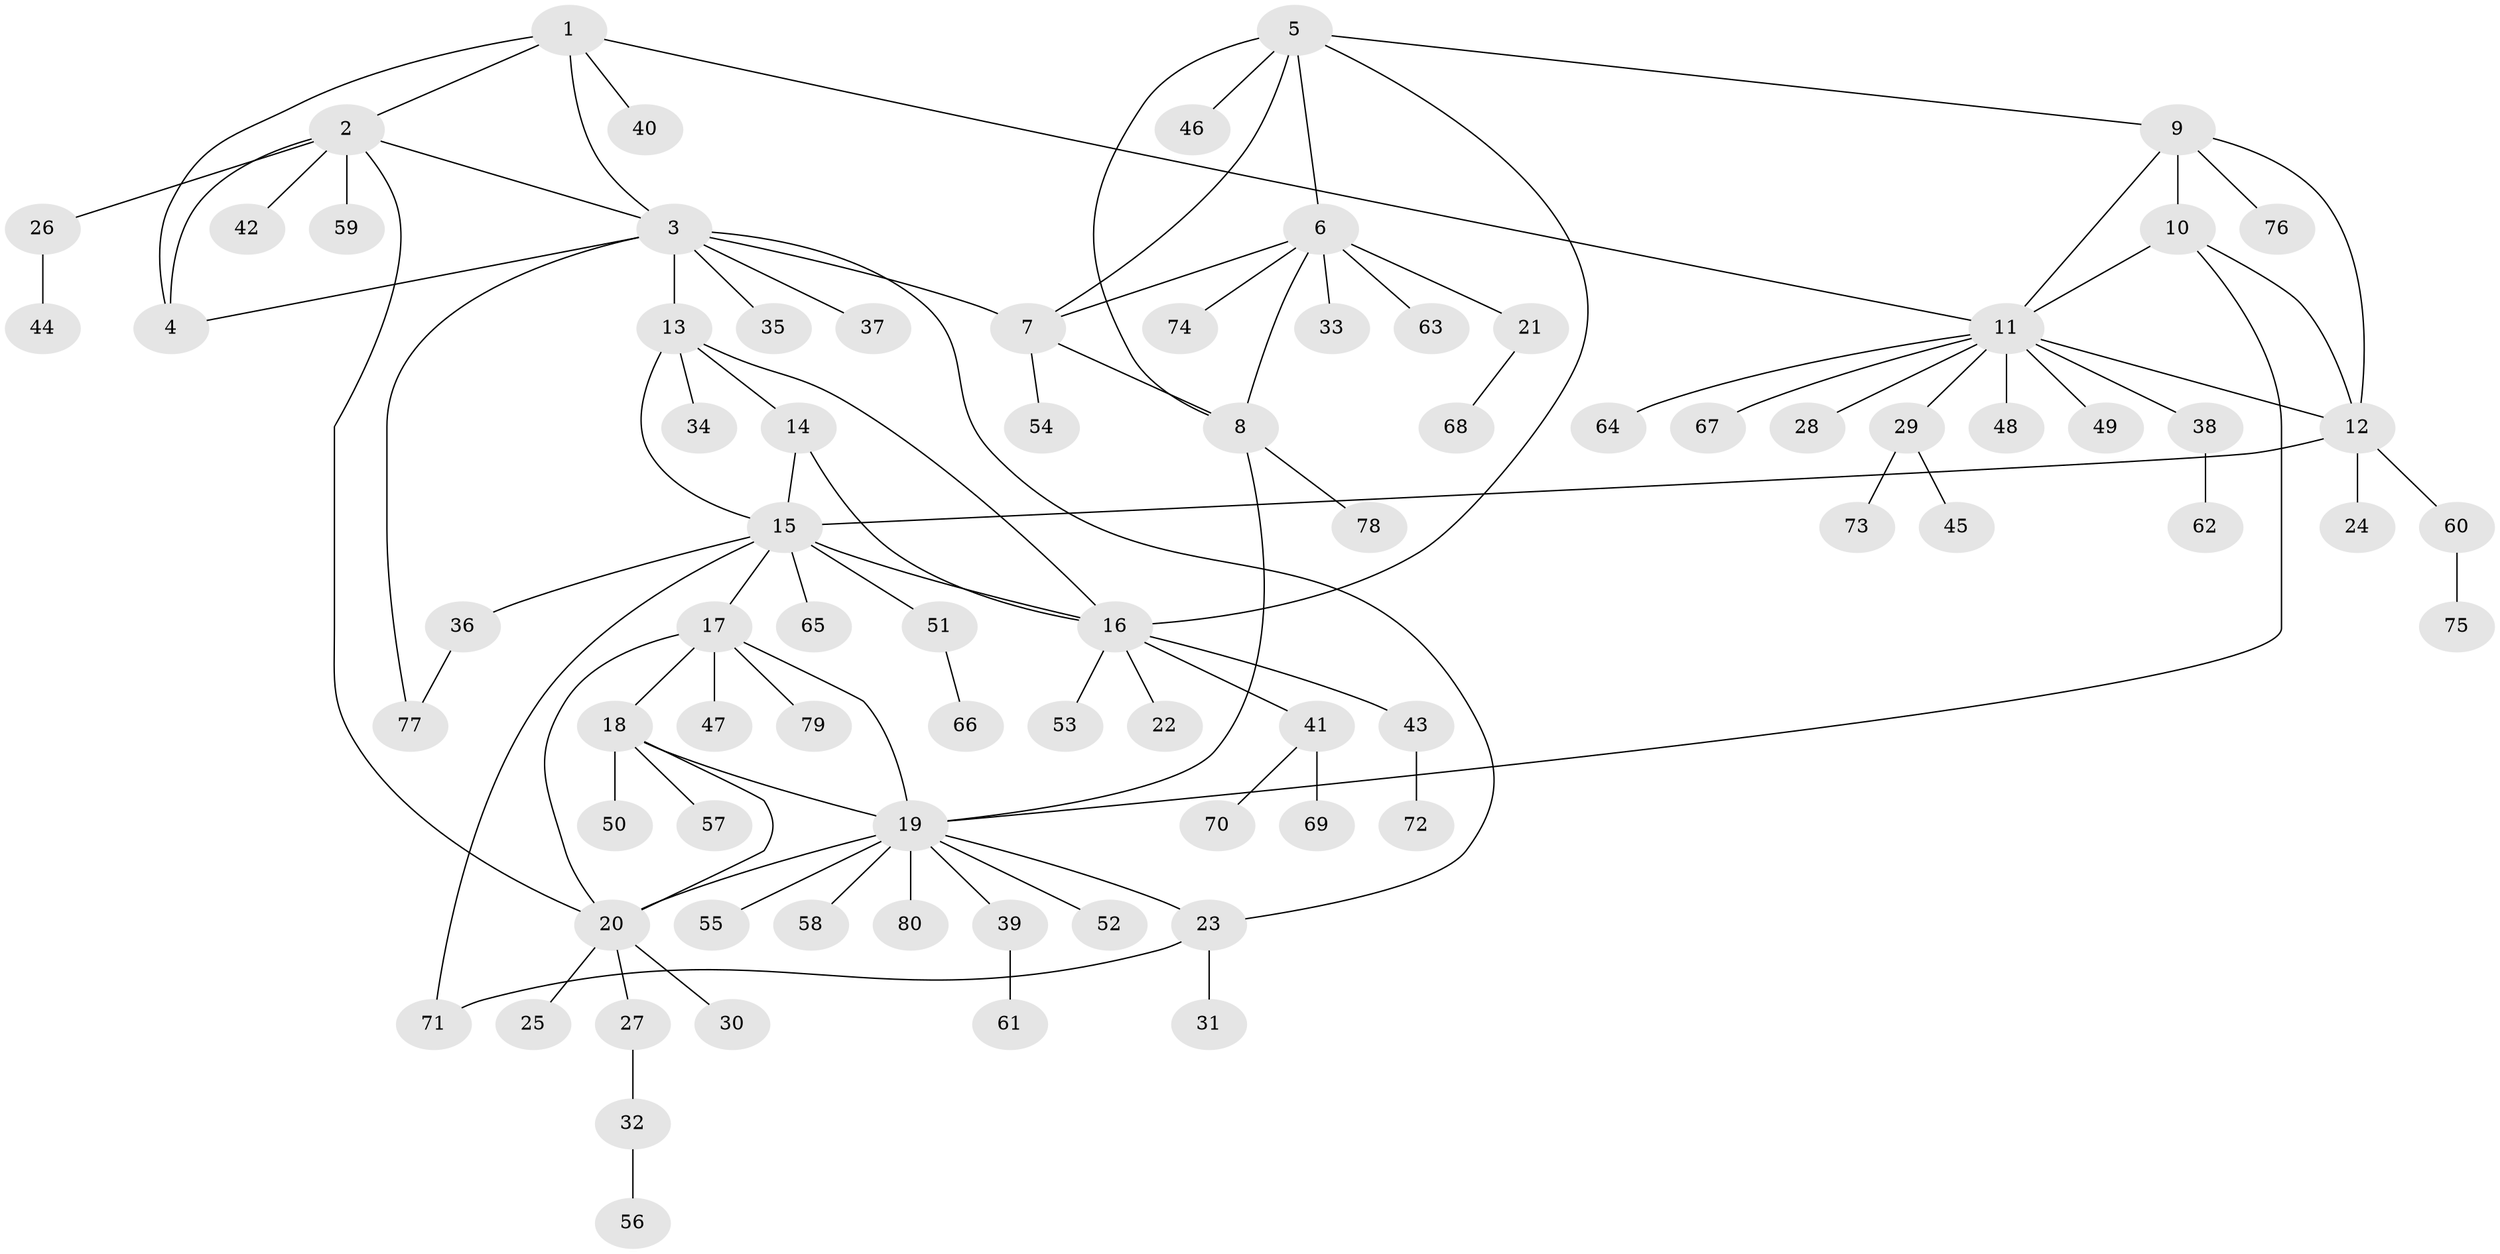 // coarse degree distribution, {3: 0.15625, 6: 0.03125, 5: 0.0625, 4: 0.1875, 1: 0.46875, 8: 0.03125, 7: 0.03125, 9: 0.03125}
// Generated by graph-tools (version 1.1) at 2025/37/03/04/25 23:37:41]
// undirected, 80 vertices, 103 edges
graph export_dot {
  node [color=gray90,style=filled];
  1;
  2;
  3;
  4;
  5;
  6;
  7;
  8;
  9;
  10;
  11;
  12;
  13;
  14;
  15;
  16;
  17;
  18;
  19;
  20;
  21;
  22;
  23;
  24;
  25;
  26;
  27;
  28;
  29;
  30;
  31;
  32;
  33;
  34;
  35;
  36;
  37;
  38;
  39;
  40;
  41;
  42;
  43;
  44;
  45;
  46;
  47;
  48;
  49;
  50;
  51;
  52;
  53;
  54;
  55;
  56;
  57;
  58;
  59;
  60;
  61;
  62;
  63;
  64;
  65;
  66;
  67;
  68;
  69;
  70;
  71;
  72;
  73;
  74;
  75;
  76;
  77;
  78;
  79;
  80;
  1 -- 2;
  1 -- 3;
  1 -- 4;
  1 -- 11;
  1 -- 40;
  2 -- 3;
  2 -- 4;
  2 -- 20;
  2 -- 26;
  2 -- 42;
  2 -- 59;
  3 -- 4;
  3 -- 7;
  3 -- 13;
  3 -- 23;
  3 -- 35;
  3 -- 37;
  3 -- 77;
  5 -- 6;
  5 -- 7;
  5 -- 8;
  5 -- 9;
  5 -- 16;
  5 -- 46;
  6 -- 7;
  6 -- 8;
  6 -- 21;
  6 -- 33;
  6 -- 63;
  6 -- 74;
  7 -- 8;
  7 -- 54;
  8 -- 19;
  8 -- 78;
  9 -- 10;
  9 -- 11;
  9 -- 12;
  9 -- 76;
  10 -- 11;
  10 -- 12;
  10 -- 19;
  11 -- 12;
  11 -- 28;
  11 -- 29;
  11 -- 38;
  11 -- 48;
  11 -- 49;
  11 -- 64;
  11 -- 67;
  12 -- 15;
  12 -- 24;
  12 -- 60;
  13 -- 14;
  13 -- 15;
  13 -- 16;
  13 -- 34;
  14 -- 15;
  14 -- 16;
  15 -- 16;
  15 -- 17;
  15 -- 36;
  15 -- 51;
  15 -- 65;
  15 -- 71;
  16 -- 22;
  16 -- 41;
  16 -- 43;
  16 -- 53;
  17 -- 18;
  17 -- 19;
  17 -- 20;
  17 -- 47;
  17 -- 79;
  18 -- 19;
  18 -- 20;
  18 -- 50;
  18 -- 57;
  19 -- 20;
  19 -- 23;
  19 -- 39;
  19 -- 52;
  19 -- 55;
  19 -- 58;
  19 -- 80;
  20 -- 25;
  20 -- 27;
  20 -- 30;
  21 -- 68;
  23 -- 31;
  23 -- 71;
  26 -- 44;
  27 -- 32;
  29 -- 45;
  29 -- 73;
  32 -- 56;
  36 -- 77;
  38 -- 62;
  39 -- 61;
  41 -- 69;
  41 -- 70;
  43 -- 72;
  51 -- 66;
  60 -- 75;
}

